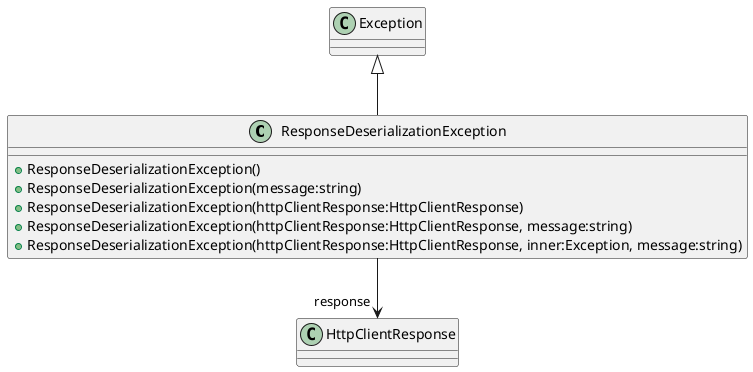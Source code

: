 @startuml
class ResponseDeserializationException {
    + ResponseDeserializationException()
    + ResponseDeserializationException(message:string)
    + ResponseDeserializationException(httpClientResponse:HttpClientResponse)
    + ResponseDeserializationException(httpClientResponse:HttpClientResponse, message:string)
    + ResponseDeserializationException(httpClientResponse:HttpClientResponse, inner:Exception, message:string)
}
Exception <|-- ResponseDeserializationException
ResponseDeserializationException --> "response" HttpClientResponse
@enduml
